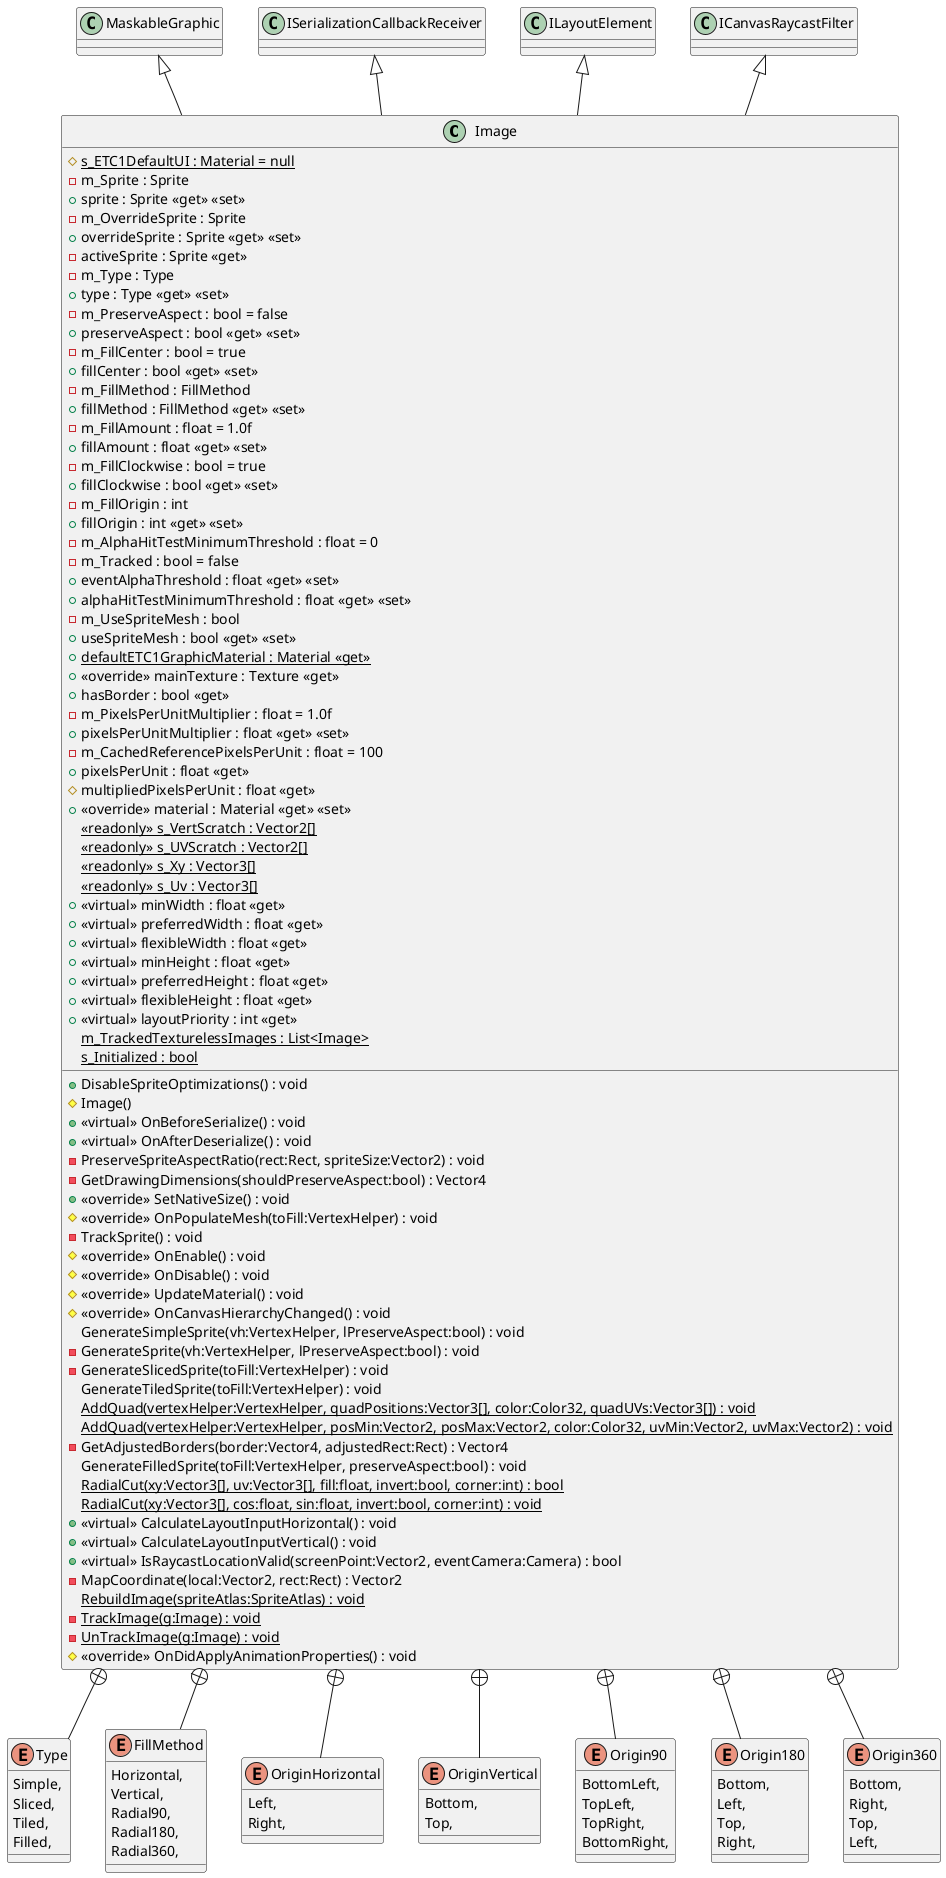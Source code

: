 @startuml
class Image {
    {static} # s_ETC1DefaultUI : Material = null
    - m_Sprite : Sprite
    + sprite : Sprite <<get>> <<set>>
    + DisableSpriteOptimizations() : void
    - m_OverrideSprite : Sprite
    + overrideSprite : Sprite <<get>> <<set>>
    - activeSprite : Sprite <<get>>
    - m_Type : Type
    + type : Type <<get>> <<set>>
    - m_PreserveAspect : bool = false
    + preserveAspect : bool <<get>> <<set>>
    - m_FillCenter : bool = true
    + fillCenter : bool <<get>> <<set>>
    - m_FillMethod : FillMethod
    + fillMethod : FillMethod <<get>> <<set>>
    - m_FillAmount : float = 1.0f
    + fillAmount : float <<get>> <<set>>
    - m_FillClockwise : bool = true
    + fillClockwise : bool <<get>> <<set>>
    - m_FillOrigin : int
    + fillOrigin : int <<get>> <<set>>
    - m_AlphaHitTestMinimumThreshold : float = 0
    - m_Tracked : bool = false
    + eventAlphaThreshold : float <<get>> <<set>>
    + alphaHitTestMinimumThreshold : float <<get>> <<set>>
    - m_UseSpriteMesh : bool
    + useSpriteMesh : bool <<get>> <<set>>
    # Image()
    {static} + defaultETC1GraphicMaterial : Material <<get>>
    + <<override>> mainTexture : Texture <<get>>
    + hasBorder : bool <<get>>
    - m_PixelsPerUnitMultiplier : float = 1.0f
    + pixelsPerUnitMultiplier : float <<get>> <<set>>
    - m_CachedReferencePixelsPerUnit : float = 100
    + pixelsPerUnit : float <<get>>
    # multipliedPixelsPerUnit : float <<get>>
    + <<override>> material : Material <<get>> <<set>>
    + <<virtual>> OnBeforeSerialize() : void
    + <<virtual>> OnAfterDeserialize() : void
    - PreserveSpriteAspectRatio(rect:Rect, spriteSize:Vector2) : void
    - GetDrawingDimensions(shouldPreserveAspect:bool) : Vector4
    + <<override>> SetNativeSize() : void
    # <<override>> OnPopulateMesh(toFill:VertexHelper) : void
    - TrackSprite() : void
    # <<override>> OnEnable() : void
    # <<override>> OnDisable() : void
    # <<override>> UpdateMaterial() : void
    # <<override>> OnCanvasHierarchyChanged() : void
    GenerateSimpleSprite(vh:VertexHelper, lPreserveAspect:bool) : void
    - GenerateSprite(vh:VertexHelper, lPreserveAspect:bool) : void
    {static} <<readonly>> s_VertScratch : Vector2[]
    {static} <<readonly>> s_UVScratch : Vector2[]
    - GenerateSlicedSprite(toFill:VertexHelper) : void
    GenerateTiledSprite(toFill:VertexHelper) : void
    {static} AddQuad(vertexHelper:VertexHelper, quadPositions:Vector3[], color:Color32, quadUVs:Vector3[]) : void
    {static} AddQuad(vertexHelper:VertexHelper, posMin:Vector2, posMax:Vector2, color:Color32, uvMin:Vector2, uvMax:Vector2) : void
    - GetAdjustedBorders(border:Vector4, adjustedRect:Rect) : Vector4
    {static} <<readonly>> s_Xy : Vector3[]
    {static} <<readonly>> s_Uv : Vector3[]
    GenerateFilledSprite(toFill:VertexHelper, preserveAspect:bool) : void
    {static} RadialCut(xy:Vector3[], uv:Vector3[], fill:float, invert:bool, corner:int) : bool
    {static} RadialCut(xy:Vector3[], cos:float, sin:float, invert:bool, corner:int) : void
    + <<virtual>> CalculateLayoutInputHorizontal() : void
    + <<virtual>> CalculateLayoutInputVertical() : void
    + <<virtual>> minWidth : float <<get>>
    + <<virtual>> preferredWidth : float <<get>>
    + <<virtual>> flexibleWidth : float <<get>>
    + <<virtual>> minHeight : float <<get>>
    + <<virtual>> preferredHeight : float <<get>>
    + <<virtual>> flexibleHeight : float <<get>>
    + <<virtual>> layoutPriority : int <<get>>
    + <<virtual>> IsRaycastLocationValid(screenPoint:Vector2, eventCamera:Camera) : bool
    - MapCoordinate(local:Vector2, rect:Rect) : Vector2
    {static} m_TrackedTexturelessImages : List<Image>
    {static} s_Initialized : bool
    {static} RebuildImage(spriteAtlas:SpriteAtlas) : void
    - {static} TrackImage(g:Image) : void
    - {static} UnTrackImage(g:Image) : void
    # <<override>> OnDidApplyAnimationProperties() : void
}
enum Type {
    Simple,
    Sliced,
    Tiled,
    Filled,
}
enum FillMethod {
    Horizontal,
    Vertical,
    Radial90,
    Radial180,
    Radial360,
}
enum OriginHorizontal {
    Left,
    Right,
}
enum OriginVertical {
    Bottom,
    Top,
}
enum Origin90 {
    BottomLeft,
    TopLeft,
    TopRight,
    BottomRight,
}
enum Origin180 {
    Bottom,
    Left,
    Top,
    Right,
}
enum Origin360 {
    Bottom,
    Right,
    Top,
    Left,
}
MaskableGraphic <|-- Image
ISerializationCallbackReceiver <|-- Image
ILayoutElement <|-- Image
ICanvasRaycastFilter <|-- Image
Image +-- Type
Image +-- FillMethod
Image +-- OriginHorizontal
Image +-- OriginVertical
Image +-- Origin90
Image +-- Origin180
Image +-- Origin360
@enduml
